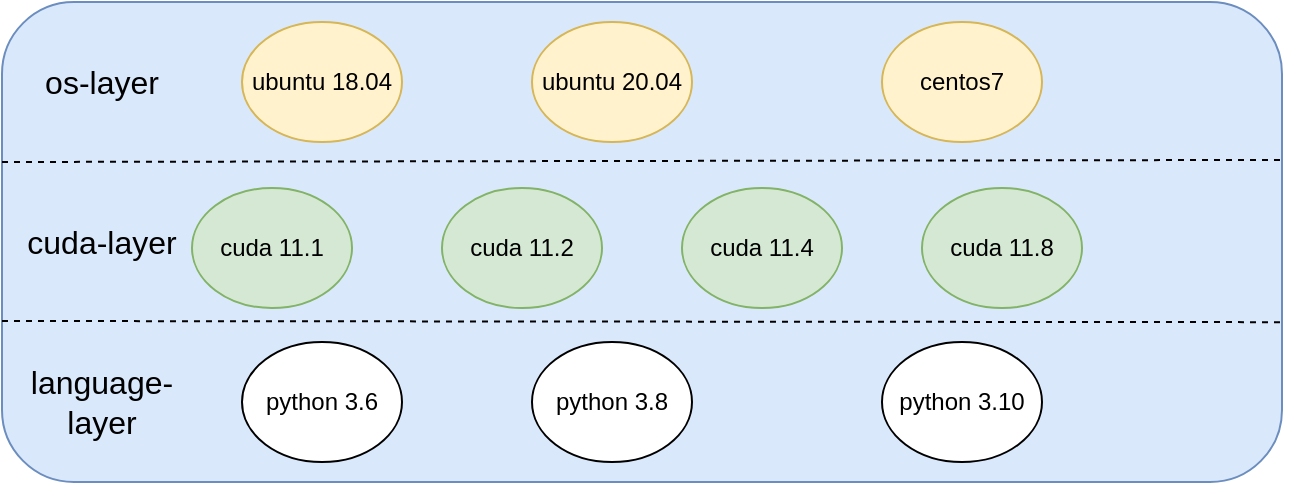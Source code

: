 <mxfile version="21.5.2" type="github">
  <diagram name="Page-1" id="gAaZv01_AlbmNXwqbRs6">
    <mxGraphModel dx="954" dy="565" grid="1" gridSize="10" guides="1" tooltips="1" connect="1" arrows="1" fold="1" page="1" pageScale="1" pageWidth="850" pageHeight="1100" math="0" shadow="0">
      <root>
        <mxCell id="0" />
        <mxCell id="1" parent="0" />
        <mxCell id="XSCkx-f81lhUFDEaLfrW-1" value="" style="rounded=1;whiteSpace=wrap;html=1;fillColor=#dae8fc;strokeColor=#6c8ebf;" vertex="1" parent="1">
          <mxGeometry x="120" y="120" width="640" height="240" as="geometry" />
        </mxCell>
        <mxCell id="XSCkx-f81lhUFDEaLfrW-4" value="ubuntu 18.04" style="ellipse;whiteSpace=wrap;html=1;fillColor=#fff2cc;strokeColor=#d6b656;" vertex="1" parent="1">
          <mxGeometry x="240" y="130" width="80" height="60" as="geometry" />
        </mxCell>
        <mxCell id="XSCkx-f81lhUFDEaLfrW-7" value="ubuntu 20.04" style="ellipse;whiteSpace=wrap;html=1;fillColor=#fff2cc;strokeColor=#d6b656;" vertex="1" parent="1">
          <mxGeometry x="385" y="130" width="80" height="60" as="geometry" />
        </mxCell>
        <mxCell id="XSCkx-f81lhUFDEaLfrW-10" value="" style="endArrow=none;html=1;rounded=0;exitX=0;exitY=0.25;exitDx=0;exitDy=0;entryX=1.002;entryY=0.329;entryDx=0;entryDy=0;dashed=1;entryPerimeter=0;" edge="1" parent="1" target="XSCkx-f81lhUFDEaLfrW-1">
          <mxGeometry width="50" height="50" relative="1" as="geometry">
            <mxPoint x="120" y="200.0" as="sourcePoint" />
            <mxPoint x="750" y="200" as="targetPoint" />
          </mxGeometry>
        </mxCell>
        <mxCell id="XSCkx-f81lhUFDEaLfrW-12" value="os-layer" style="text;html=1;strokeColor=none;fillColor=none;align=center;verticalAlign=middle;whiteSpace=wrap;rounded=0;fontSize=16;" vertex="1" parent="1">
          <mxGeometry x="140" y="145" width="60" height="30" as="geometry" />
        </mxCell>
        <mxCell id="XSCkx-f81lhUFDEaLfrW-13" value="cuda-layer" style="text;html=1;strokeColor=none;fillColor=none;align=center;verticalAlign=middle;whiteSpace=wrap;rounded=0;fontSize=16;" vertex="1" parent="1">
          <mxGeometry x="125" y="225" width="90" height="30" as="geometry" />
        </mxCell>
        <mxCell id="XSCkx-f81lhUFDEaLfrW-14" value="cuda 11.1" style="ellipse;whiteSpace=wrap;html=1;fillColor=#d5e8d4;strokeColor=#82b366;" vertex="1" parent="1">
          <mxGeometry x="215" y="213" width="80" height="60" as="geometry" />
        </mxCell>
        <mxCell id="XSCkx-f81lhUFDEaLfrW-15" value="cuda 11.2" style="ellipse;whiteSpace=wrap;html=1;fillColor=#d5e8d4;strokeColor=#82b366;" vertex="1" parent="1">
          <mxGeometry x="340" y="213" width="80" height="60" as="geometry" />
        </mxCell>
        <mxCell id="XSCkx-f81lhUFDEaLfrW-16" value="cuda 11.4" style="ellipse;whiteSpace=wrap;html=1;fillColor=#d5e8d4;strokeColor=#82b366;" vertex="1" parent="1">
          <mxGeometry x="460" y="213" width="80" height="60" as="geometry" />
        </mxCell>
        <mxCell id="XSCkx-f81lhUFDEaLfrW-17" value="cuda 11.8" style="ellipse;whiteSpace=wrap;html=1;fillColor=#d5e8d4;strokeColor=#82b366;" vertex="1" parent="1">
          <mxGeometry x="580" y="213" width="80" height="60" as="geometry" />
        </mxCell>
        <mxCell id="XSCkx-f81lhUFDEaLfrW-18" value="centos7" style="ellipse;whiteSpace=wrap;html=1;fillColor=#fff2cc;strokeColor=#d6b656;" vertex="1" parent="1">
          <mxGeometry x="560" y="130" width="80" height="60" as="geometry" />
        </mxCell>
        <mxCell id="XSCkx-f81lhUFDEaLfrW-19" value="" style="endArrow=none;html=1;rounded=0;exitX=0;exitY=0.25;exitDx=0;exitDy=0;entryX=1;entryY=0.667;entryDx=0;entryDy=0;dashed=1;entryPerimeter=0;" edge="1" parent="1" target="XSCkx-f81lhUFDEaLfrW-1">
          <mxGeometry width="50" height="50" relative="1" as="geometry">
            <mxPoint x="120" y="279.5" as="sourcePoint" />
            <mxPoint x="750" y="279.5" as="targetPoint" />
          </mxGeometry>
        </mxCell>
        <mxCell id="XSCkx-f81lhUFDEaLfrW-21" value="language-layer" style="text;html=1;strokeColor=none;fillColor=none;align=center;verticalAlign=middle;whiteSpace=wrap;rounded=0;fontSize=16;" vertex="1" parent="1">
          <mxGeometry x="125" y="305" width="90" height="30" as="geometry" />
        </mxCell>
        <mxCell id="XSCkx-f81lhUFDEaLfrW-22" value="python 3.6" style="ellipse;whiteSpace=wrap;html=1;" vertex="1" parent="1">
          <mxGeometry x="240" y="290" width="80" height="60" as="geometry" />
        </mxCell>
        <mxCell id="XSCkx-f81lhUFDEaLfrW-23" value="python 3.8" style="ellipse;whiteSpace=wrap;html=1;" vertex="1" parent="1">
          <mxGeometry x="385" y="290" width="80" height="60" as="geometry" />
        </mxCell>
        <mxCell id="XSCkx-f81lhUFDEaLfrW-25" value="python 3.10" style="ellipse;whiteSpace=wrap;html=1;" vertex="1" parent="1">
          <mxGeometry x="560" y="290" width="80" height="60" as="geometry" />
        </mxCell>
      </root>
    </mxGraphModel>
  </diagram>
</mxfile>
